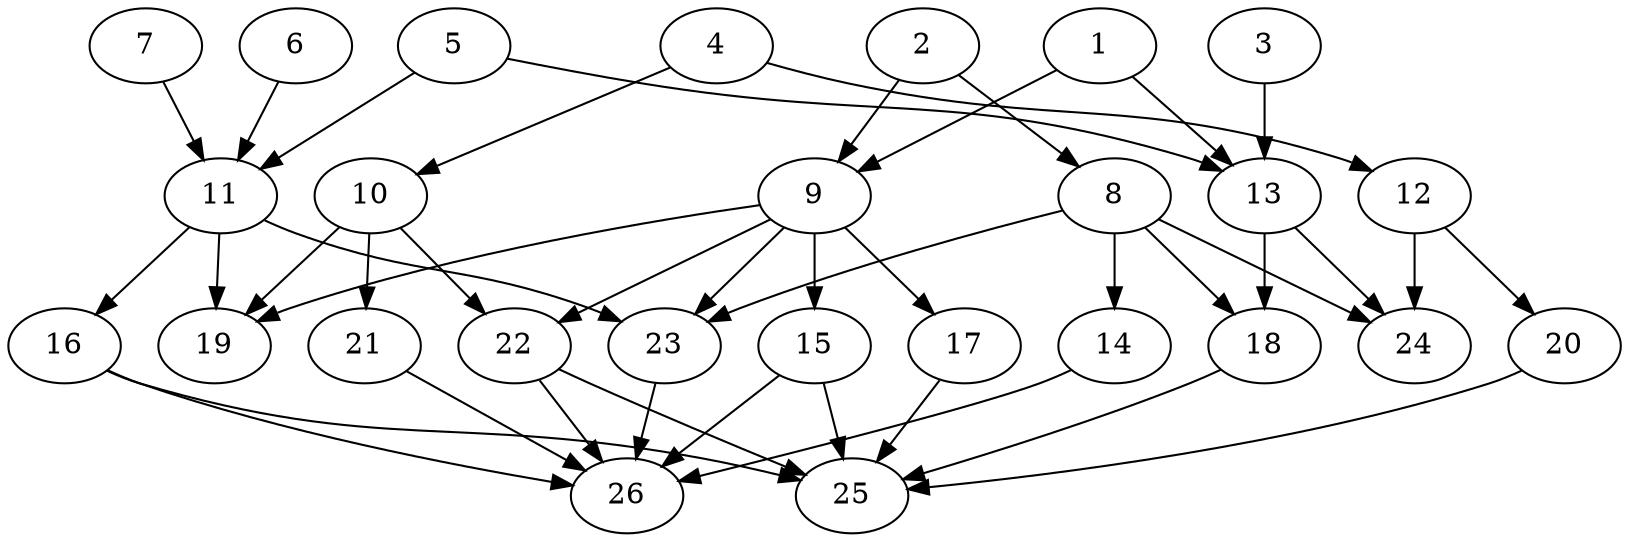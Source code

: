 // DAG (tier=2-normal, mode=compute, n=26, ccr=0.377, fat=0.688, density=0.493, regular=0.553, jump=0.141, mindata=524288, maxdata=8388608)
// DAG automatically generated by daggen at Sun Aug 24 16:33:33 2025
// /home/ermia/Project/Environments/daggen/bin/daggen --dot --ccr 0.377 --fat 0.688 --regular 0.553 --density 0.493 --jump 0.141 --mindata 524288 --maxdata 8388608 -n 26 
digraph G {
  1 [size="204448059100913205248", alpha="0.18", expect_size="102224029550456602624"]
  1 -> 9 [size ="277637834473472"]
  1 -> 13 [size ="277637834473472"]
  2 [size="871399404296962816", alpha="0.05", expect_size="435699702148481408"]
  2 -> 8 [size ="511017431859200"]
  2 -> 9 [size ="511017431859200"]
  3 [size="609933907442900352", alpha="0.09", expect_size="304966953721450176"]
  3 -> 13 [size ="355291640102912"]
  4 [size="1425838941127836", alpha="0.08", expect_size="712919470563918"]
  4 -> 10 [size ="43378129502208"]
  4 -> 12 [size ="43378129502208"]
  5 [size="1164938464399550", alpha="0.06", expect_size="582469232199775"]
  5 -> 11 [size ="18374406963200"]
  5 -> 13 [size ="18374406963200"]
  6 [size="7190650407190433", alpha="0.17", expect_size="3595325203595216"]
  6 -> 11 [size ="10579116818432"]
  7 [size="1381367484470172", alpha="0.14", expect_size="690683742235086"]
  7 -> 11 [size ="97029359403008"]
  8 [size="126587695836690560", alpha="0.19", expect_size="63293847918345280"]
  8 -> 14 [size ="61515877056512"]
  8 -> 18 [size ="61515877056512"]
  8 -> 23 [size ="61515877056512"]
  8 -> 24 [size ="61515877056512"]
  9 [size="3410765599997952000", alpha="0.01", expect_size="1705382799998976000"]
  9 -> 15 [size ="18126943027200"]
  9 -> 17 [size ="18126943027200"]
  9 -> 19 [size ="18126943027200"]
  9 -> 22 [size ="18126943027200"]
  9 -> 23 [size ="18126943027200"]
  10 [size="159177411166035", alpha="0.18", expect_size="79588705583017"]
  10 -> 19 [size ="15085074382848"]
  10 -> 21 [size ="15085074382848"]
  10 -> 22 [size ="15085074382848"]
  11 [size="130784605477097439232", alpha="0.16", expect_size="65392302738548719616"]
  11 -> 16 [size ="206123609096192"]
  11 -> 19 [size ="206123609096192"]
  11 -> 23 [size ="206123609096192"]
  12 [size="141606546286074848", alpha="0.08", expect_size="70803273143037424"]
  12 -> 20 [size ="65438264328192"]
  12 -> 24 [size ="65438264328192"]
  13 [size="14535162305064706", alpha="0.17", expect_size="7267581152532353"]
  13 -> 18 [size ="327784865988608"]
  13 -> 24 [size ="327784865988608"]
  14 [size="19617091446119080", alpha="0.04", expect_size="9808545723059540"]
  14 -> 26 [size ="378139960147968"]
  15 [size="432289745870516125696", alpha="0.04", expect_size="216144872935258062848"]
  15 -> 25 [size ="457375899189248"]
  15 -> 26 [size ="457375899189248"]
  16 [size="15578845519760326656", alpha="0.08", expect_size="7789422759880163328"]
  16 -> 25 [size ="49901488570368"]
  16 -> 26 [size ="49901488570368"]
  17 [size="202323204626278514688", alpha="0.16", expect_size="101161602313139257344"]
  17 -> 25 [size ="275710803443712"]
  18 [size="11870869891228590", alpha="0.12", expect_size="5935434945614295"]
  18 -> 25 [size ="5862764576768"]
  19 [size="88265667041482784", alpha="0.18", expect_size="44132833520741392"]
  20 [size="663377522035397888", alpha="0.10", expect_size="331688761017698944"]
  20 -> 25 [size ="340490587209728"]
  21 [size="31048166461233456", alpha="0.02", expect_size="15524083230616728"]
  21 -> 26 [size ="57582760755200"]
  22 [size="394625116758006038528", alpha="0.15", expect_size="197312558379003019264"]
  22 -> 25 [size ="430407472381952"]
  22 -> 26 [size ="430407472381952"]
  23 [size="116828046253386366976", alpha="0.16", expect_size="58414023126693183488"]
  23 -> 26 [size ="191185402462208"]
  24 [size="16160810571153801216", alpha="0.19", expect_size="8080405285576900608"]
  25 [size="512108216901081", alpha="0.03", expect_size="256054108450540"]
  26 [size="146897110894536032", alpha="0.01", expect_size="73448555447268016"]
}